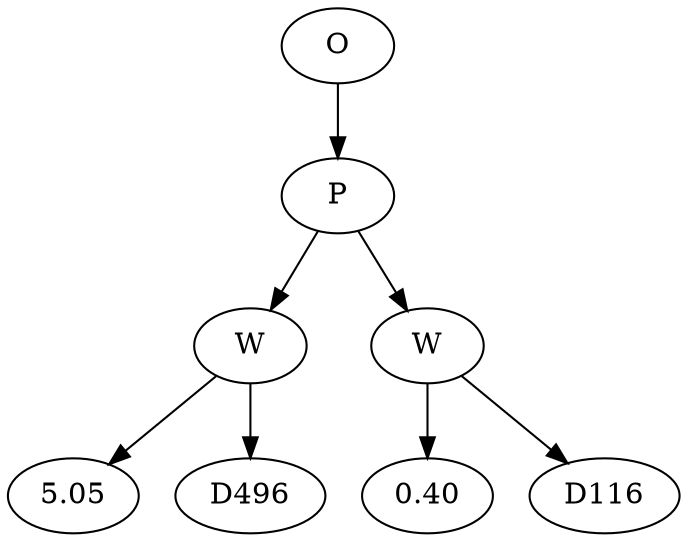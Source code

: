 // Tree
digraph {
	16899770 [label=O]
	16899771 [label=P]
	16899770 -> 16899771
	16899772 [label=W]
	16899771 -> 16899772
	16899773 [label=5.05]
	16899772 -> 16899773
	16899774 [label=D496]
	16899772 -> 16899774
	16899775 [label=W]
	16899771 -> 16899775
	16899776 [label=0.40]
	16899775 -> 16899776
	16899777 [label=D116]
	16899775 -> 16899777
}
